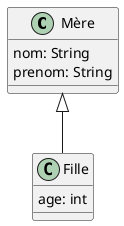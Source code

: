 @startuml
class Mère{
  nom: String
  prenom: String
}
class Fille extends Mère{
  age: int
}
@enduml
